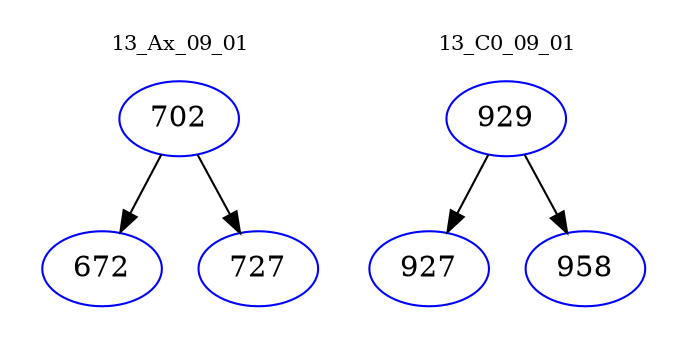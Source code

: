 digraph{
subgraph cluster_0 {
color = white
label = "13_Ax_09_01";
fontsize=10;
T0_702 [label="702", color="blue"]
T0_702 -> T0_672 [color="black"]
T0_672 [label="672", color="blue"]
T0_702 -> T0_727 [color="black"]
T0_727 [label="727", color="blue"]
}
subgraph cluster_1 {
color = white
label = "13_C0_09_01";
fontsize=10;
T1_929 [label="929", color="blue"]
T1_929 -> T1_927 [color="black"]
T1_927 [label="927", color="blue"]
T1_929 -> T1_958 [color="black"]
T1_958 [label="958", color="blue"]
}
}
